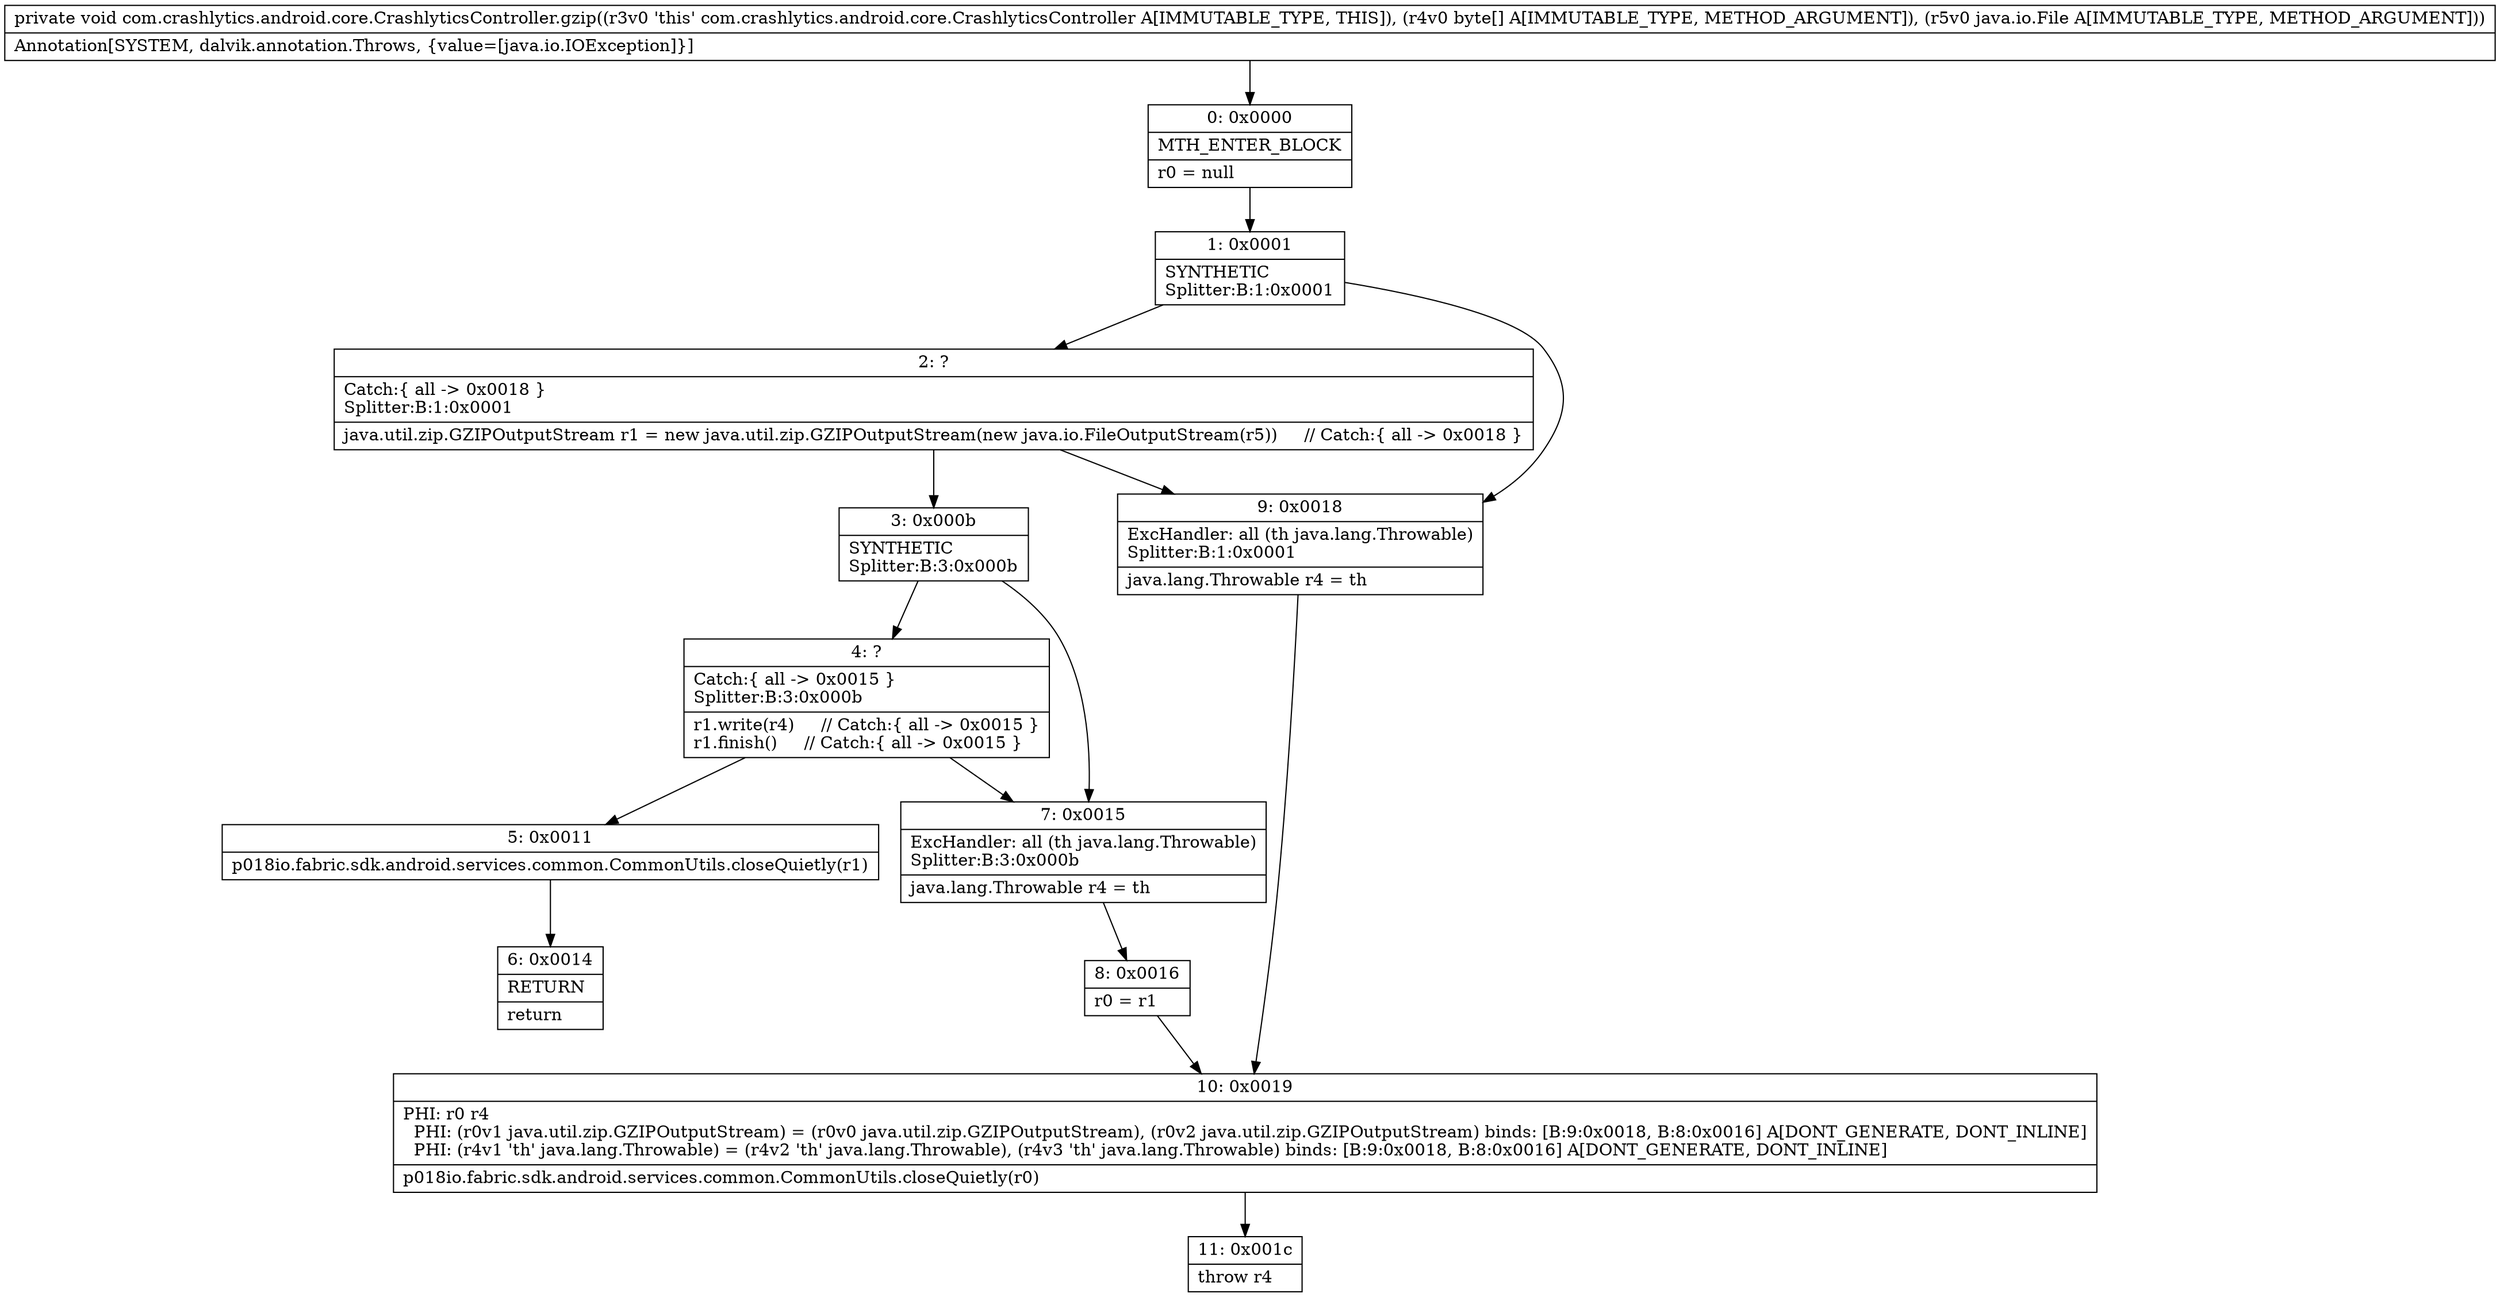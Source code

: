 digraph "CFG forcom.crashlytics.android.core.CrashlyticsController.gzip([BLjava\/io\/File;)V" {
Node_0 [shape=record,label="{0\:\ 0x0000|MTH_ENTER_BLOCK\l|r0 = null\l}"];
Node_1 [shape=record,label="{1\:\ 0x0001|SYNTHETIC\lSplitter:B:1:0x0001\l}"];
Node_2 [shape=record,label="{2\:\ ?|Catch:\{ all \-\> 0x0018 \}\lSplitter:B:1:0x0001\l|java.util.zip.GZIPOutputStream r1 = new java.util.zip.GZIPOutputStream(new java.io.FileOutputStream(r5))     \/\/ Catch:\{ all \-\> 0x0018 \}\l}"];
Node_3 [shape=record,label="{3\:\ 0x000b|SYNTHETIC\lSplitter:B:3:0x000b\l}"];
Node_4 [shape=record,label="{4\:\ ?|Catch:\{ all \-\> 0x0015 \}\lSplitter:B:3:0x000b\l|r1.write(r4)     \/\/ Catch:\{ all \-\> 0x0015 \}\lr1.finish()     \/\/ Catch:\{ all \-\> 0x0015 \}\l}"];
Node_5 [shape=record,label="{5\:\ 0x0011|p018io.fabric.sdk.android.services.common.CommonUtils.closeQuietly(r1)\l}"];
Node_6 [shape=record,label="{6\:\ 0x0014|RETURN\l|return\l}"];
Node_7 [shape=record,label="{7\:\ 0x0015|ExcHandler: all (th java.lang.Throwable)\lSplitter:B:3:0x000b\l|java.lang.Throwable r4 = th\l}"];
Node_8 [shape=record,label="{8\:\ 0x0016|r0 = r1\l}"];
Node_9 [shape=record,label="{9\:\ 0x0018|ExcHandler: all (th java.lang.Throwable)\lSplitter:B:1:0x0001\l|java.lang.Throwable r4 = th\l}"];
Node_10 [shape=record,label="{10\:\ 0x0019|PHI: r0 r4 \l  PHI: (r0v1 java.util.zip.GZIPOutputStream) = (r0v0 java.util.zip.GZIPOutputStream), (r0v2 java.util.zip.GZIPOutputStream) binds: [B:9:0x0018, B:8:0x0016] A[DONT_GENERATE, DONT_INLINE]\l  PHI: (r4v1 'th' java.lang.Throwable) = (r4v2 'th' java.lang.Throwable), (r4v3 'th' java.lang.Throwable) binds: [B:9:0x0018, B:8:0x0016] A[DONT_GENERATE, DONT_INLINE]\l|p018io.fabric.sdk.android.services.common.CommonUtils.closeQuietly(r0)\l}"];
Node_11 [shape=record,label="{11\:\ 0x001c|throw r4\l}"];
MethodNode[shape=record,label="{private void com.crashlytics.android.core.CrashlyticsController.gzip((r3v0 'this' com.crashlytics.android.core.CrashlyticsController A[IMMUTABLE_TYPE, THIS]), (r4v0 byte[] A[IMMUTABLE_TYPE, METHOD_ARGUMENT]), (r5v0 java.io.File A[IMMUTABLE_TYPE, METHOD_ARGUMENT]))  | Annotation[SYSTEM, dalvik.annotation.Throws, \{value=[java.io.IOException]\}]\l}"];
MethodNode -> Node_0;
Node_0 -> Node_1;
Node_1 -> Node_2;
Node_1 -> Node_9;
Node_2 -> Node_3;
Node_2 -> Node_9;
Node_3 -> Node_4;
Node_3 -> Node_7;
Node_4 -> Node_5;
Node_4 -> Node_7;
Node_5 -> Node_6;
Node_7 -> Node_8;
Node_8 -> Node_10;
Node_9 -> Node_10;
Node_10 -> Node_11;
}

